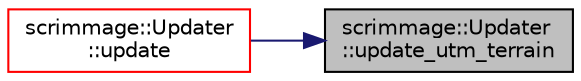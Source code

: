 digraph "scrimmage::Updater::update_utm_terrain"
{
 // LATEX_PDF_SIZE
  edge [fontname="Helvetica",fontsize="10",labelfontname="Helvetica",labelfontsize="10"];
  node [fontname="Helvetica",fontsize="10",shape=record];
  rankdir="RL";
  Node1 [label="scrimmage::Updater\l::update_utm_terrain",height=0.2,width=0.4,color="black", fillcolor="grey75", style="filled", fontcolor="black",tooltip=" "];
  Node1 -> Node2 [dir="back",color="midnightblue",fontsize="10",style="solid",fontname="Helvetica"];
  Node2 [label="scrimmage::Updater\l::update",height=0.2,width=0.4,color="red", fillcolor="white", style="filled",URL="$classscrimmage_1_1Updater.html#a539e9f177df8c53127b944d40ba59449",tooltip=" "];
}
